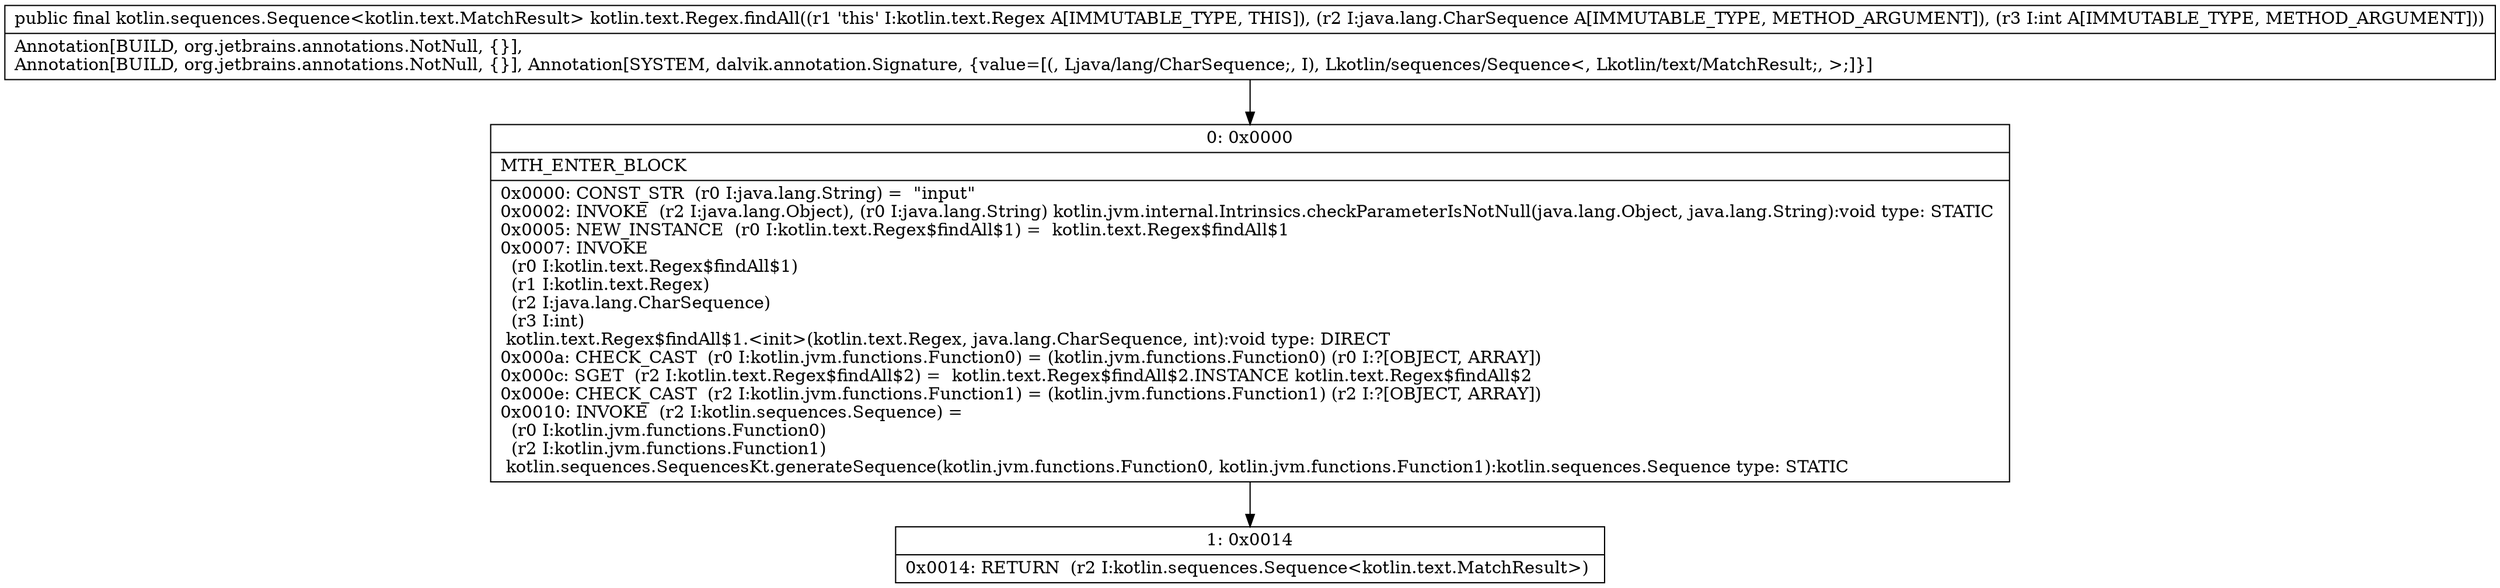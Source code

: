 digraph "CFG forkotlin.text.Regex.findAll(Ljava\/lang\/CharSequence;I)Lkotlin\/sequences\/Sequence;" {
Node_0 [shape=record,label="{0\:\ 0x0000|MTH_ENTER_BLOCK\l|0x0000: CONST_STR  (r0 I:java.lang.String) =  \"input\" \l0x0002: INVOKE  (r2 I:java.lang.Object), (r0 I:java.lang.String) kotlin.jvm.internal.Intrinsics.checkParameterIsNotNull(java.lang.Object, java.lang.String):void type: STATIC \l0x0005: NEW_INSTANCE  (r0 I:kotlin.text.Regex$findAll$1) =  kotlin.text.Regex$findAll$1 \l0x0007: INVOKE  \l  (r0 I:kotlin.text.Regex$findAll$1)\l  (r1 I:kotlin.text.Regex)\l  (r2 I:java.lang.CharSequence)\l  (r3 I:int)\l kotlin.text.Regex$findAll$1.\<init\>(kotlin.text.Regex, java.lang.CharSequence, int):void type: DIRECT \l0x000a: CHECK_CAST  (r0 I:kotlin.jvm.functions.Function0) = (kotlin.jvm.functions.Function0) (r0 I:?[OBJECT, ARRAY]) \l0x000c: SGET  (r2 I:kotlin.text.Regex$findAll$2) =  kotlin.text.Regex$findAll$2.INSTANCE kotlin.text.Regex$findAll$2 \l0x000e: CHECK_CAST  (r2 I:kotlin.jvm.functions.Function1) = (kotlin.jvm.functions.Function1) (r2 I:?[OBJECT, ARRAY]) \l0x0010: INVOKE  (r2 I:kotlin.sequences.Sequence) = \l  (r0 I:kotlin.jvm.functions.Function0)\l  (r2 I:kotlin.jvm.functions.Function1)\l kotlin.sequences.SequencesKt.generateSequence(kotlin.jvm.functions.Function0, kotlin.jvm.functions.Function1):kotlin.sequences.Sequence type: STATIC \l}"];
Node_1 [shape=record,label="{1\:\ 0x0014|0x0014: RETURN  (r2 I:kotlin.sequences.Sequence\<kotlin.text.MatchResult\>) \l}"];
MethodNode[shape=record,label="{public final kotlin.sequences.Sequence\<kotlin.text.MatchResult\> kotlin.text.Regex.findAll((r1 'this' I:kotlin.text.Regex A[IMMUTABLE_TYPE, THIS]), (r2 I:java.lang.CharSequence A[IMMUTABLE_TYPE, METHOD_ARGUMENT]), (r3 I:int A[IMMUTABLE_TYPE, METHOD_ARGUMENT]))  | Annotation[BUILD, org.jetbrains.annotations.NotNull, \{\}], \lAnnotation[BUILD, org.jetbrains.annotations.NotNull, \{\}], Annotation[SYSTEM, dalvik.annotation.Signature, \{value=[(, Ljava\/lang\/CharSequence;, I), Lkotlin\/sequences\/Sequence\<, Lkotlin\/text\/MatchResult;, \>;]\}]\l}"];
MethodNode -> Node_0;
Node_0 -> Node_1;
}

